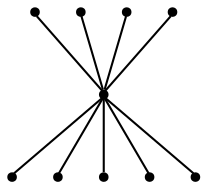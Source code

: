 graph {
  node [shape=point,comment="{\"directed\":false,\"doi\":\"10.1007/3-540-37623-2_13\",\"figure\":\"2 (5)\"}"]

  v0 [pos="924.6274684543122,541.6839345296223"]
  v1 [pos="842.8418293751586,502.16398874918616"]
  v2 [pos="883.3736337896289,460.1463063557942"]
  v3 [pos="883.3736337896289,500.7547124226887"]
  v4 [pos="883.6945749800608,583.5756047566731"]
  v5 [pos="842.4407403153774,583.8963572184244"]
  v6 [pos="842.1198309170397,459.50461069742835"]
  v7 [pos="759.245503365855,542.3255666097004"]
  v8 [pos="800.8660280444506,583.8963572184244"]
  v9 [pos="800.4993380305385,501.07546488444007"]

  v0 -- v1 [id="-1",pos="924.6274684543122,541.6839345296223 842.8418293751586,502.16398874918616 842.8418293751586,502.16398874918616 842.8418293751586,502.16398874918616"]
  v9 -- v1 [id="-5",pos="800.4993380305385,501.07546488444007 842.8418293751586,502.16398874918616 842.8418293751586,502.16398874918616 842.8418293751586,502.16398874918616"]
  v1 -- v3 [id="-6",pos="842.8418293751586,502.16398874918616 883.3736337896289,500.7547124226887 883.3736337896289,500.7547124226887 883.3736337896289,500.7547124226887"]
  v1 -- v2 [id="-8",pos="842.8418293751586,502.16398874918616 883.3736337896289,460.1463063557942 883.3736337896289,460.1463063557942 883.3736337896289,460.1463063557942"]
  v1 -- v8 [id="-9",pos="842.8418293751586,502.16398874918616 800.8660280444506,583.8963572184244 800.8660280444506,583.8963572184244 800.8660280444506,583.8963572184244"]
  v1 -- v7 [id="-10",pos="842.8418293751586,502.16398874918616 759.245503365855,542.3255666097004 759.245503365855,542.3255666097004 759.245503365855,542.3255666097004"]
  v6 -- v1 [id="-12",pos="842.1198309170397,459.50461069742835 842.8418293751586,502.16398874918616 842.8418293751586,502.16398874918616 842.8418293751586,502.16398874918616"]
  v1 -- v5 [id="-13",pos="842.8418293751586,502.16398874918616 842.4407403153774,583.8963572184244 842.4407403153774,583.8963572184244 842.4407403153774,583.8963572184244"]
  v4 -- v1 [id="-15",pos="883.6945749800608,583.5756047566731 842.8418293751586,502.16398874918616 842.8418293751586,502.16398874918616 842.8418293751586,502.16398874918616"]
}